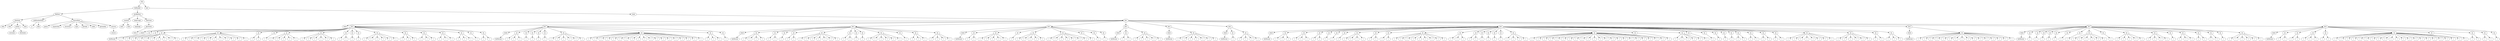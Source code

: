 digraph Tree {
	"t0" [label = "TEI"];
	"t1" [label = "teiHeader"];
	"t2" [label = "fileDesc"];
	"t3" [label = "titleStmt"];
	"t4" [label = "title"];
	"t5" [label = "title"];
	"t6" [label = "author"];
	"t7" [label = "surname"];
	"t8" [label = "forename"];
	"t9" [label = "date"];
	"t10" [label = "publicationStmt"];
	"t11" [label = "p"];
	"t12" [label = "idno"];
	"t13" [label = "sourceDesc"];
	"t14" [label = "genre"];
	"t15" [label = "inspiration"];
	"t16" [label = "structure"];
	"t17" [label = "type"];
	"t18" [label = "periode"];
	"t19" [label = "taille"];
	"t20" [label = "permalien"];
	"t21" [label = "sources"];
	"t22" [label = "source"];
	"t23" [label = "profileDesc"];
	"t24" [label = "creation"];
	"t25" [label = "date"];
	"t26" [label = "date"];
	"t27" [label = "langUsage"];
	"t28" [label = "language"];
	"t29" [label = "textClass"];
	"t30" [label = "keywords"];
	"t31" [label = "term"];
	"t32" [label = "text"];
	"t33" [label = "body"];
	"t34" [label = "div1"];
	"t35" [label = "head"];
	"t36" [label = "div2"];
	"t37" [label = "head"];
	"t38" [label = "listPerson"];
	"t39" [label = "sp"];
	"t40" [label = "l"];
	"t41" [label = "sp"];
	"t42" [label = "l"];
	"t43" [label = "sp"];
	"t44" [label = "l"];
	"t45" [label = "l"];
	"t46" [label = "l"];
	"t47" [label = "l"];
	"t48" [label = "l"];
	"t49" [label = "l"];
	"t50" [label = "l"];
	"t51" [label = "l"];
	"t52" [label = "sp"];
	"t53" [label = "l"];
	"t54" [label = "l"];
	"t55" [label = "l"];
	"t56" [label = "l"];
	"t57" [label = "l"];
	"t58" [label = "l"];
	"t59" [label = "l"];
	"t60" [label = "l"];
	"t61" [label = "l"];
	"t62" [label = "l"];
	"t63" [label = "l"];
	"t64" [label = "sp"];
	"t65" [label = "l"];
	"t66" [label = "l"];
	"t67" [label = "sp"];
	"t68" [label = "l"];
	"t69" [label = "sp"];
	"t70" [label = "l"];
	"t71" [label = "l"];
	"t72" [label = "l"];
	"t73" [label = "l"];
	"t74" [label = "l"];
	"t75" [label = "sp"];
	"t76" [label = "l"];
	"t77" [label = "l"];
	"t78" [label = "l"];
	"t79" [label = "l"];
	"t80" [label = "l"];
	"t81" [label = "l"];
	"t82" [label = "sp"];
	"t83" [label = "l"];
	"t84" [label = "l"];
	"t85" [label = "sp"];
	"t86" [label = "l"];
	"t87" [label = "sp"];
	"t88" [label = "l"];
	"t89" [label = "sp"];
	"t90" [label = "l"];
	"t91" [label = "l"];
	"t92" [label = "l"];
	"t93" [label = "l"];
	"t94" [label = "l"];
	"t95" [label = "l"];
	"t96" [label = "sp"];
	"t97" [label = "l"];
	"t98" [label = "l"];
	"t99" [label = "l"];
	"t100" [label = "sp"];
	"t101" [label = "l"];
	"t102" [label = "l"];
	"t103" [label = "l"];
	"t104" [label = "sp"];
	"t105" [label = "l"];
	"t106" [label = "l"];
	"t107" [label = "l"];
	"t108" [label = "sp"];
	"t109" [label = "l"];
	"t110" [label = "l"];
	"t111" [label = "l"];
	"t112" [label = "sp"];
	"t113" [label = "l"];
	"t114" [label = "sp"];
	"t115" [label = "l"];
	"t116" [label = "l"];
	"t117" [label = "div2"];
	"t118" [label = "head"];
	"t119" [label = "listPerson"];
	"t120" [label = "sp"];
	"t121" [label = "l"];
	"t122" [label = "l"];
	"t123" [label = "l"];
	"t124" [label = "sp"];
	"t125" [label = "l"];
	"t126" [label = "sp"];
	"t127" [label = "l"];
	"t128" [label = "sp"];
	"t129" [label = "l"];
	"t130" [label = "sp"];
	"t131" [label = "l"];
	"t132" [label = "sp"];
	"t133" [label = "l"];
	"t134" [label = "l"];
	"t135" [label = "l"];
	"t136" [label = "l"];
	"t137" [label = "l"];
	"t138" [label = "l"];
	"t139" [label = "sp"];
	"t140" [label = "l"];
	"t141" [label = "l"];
	"t142" [label = "l"];
	"t143" [label = "l"];
	"t144" [label = "l"];
	"t145" [label = "l"];
	"t146" [label = "l"];
	"t147" [label = "l"];
	"t148" [label = "l"];
	"t149" [label = "l"];
	"t150" [label = "l"];
	"t151" [label = "l"];
	"t152" [label = "l"];
	"t153" [label = "l"];
	"t154" [label = "l"];
	"t155" [label = "l"];
	"t156" [label = "l"];
	"t157" [label = "l"];
	"t158" [label = "l"];
	"t159" [label = "sp"];
	"t160" [label = "l"];
	"t161" [label = "l"];
	"t162" [label = "l"];
	"t163" [label = "sp"];
	"t164" [label = "l"];
	"t165" [label = "div2"];
	"t166" [label = "head"];
	"t167" [label = "listPerson"];
	"t168" [label = "sp"];
	"t169" [label = "l"];
	"t170" [label = "l"];
	"t171" [label = "l"];
	"t172" [label = "l"];
	"t173" [label = "sp"];
	"t174" [label = "l"];
	"t175" [label = "l"];
	"t176" [label = "sp"];
	"t177" [label = "l"];
	"t178" [label = "sp"];
	"t179" [label = "l"];
	"t180" [label = "l"];
	"t181" [label = "sp"];
	"t182" [label = "l"];
	"t183" [label = "l"];
	"t184" [label = "l"];
	"t185" [label = "l"];
	"t186" [label = "l"];
	"t187" [label = "l"];
	"t188" [label = "l"];
	"t189" [label = "sp"];
	"t190" [label = "l"];
	"t191" [label = "l"];
	"t192" [label = "sp"];
	"t193" [label = "l"];
	"t194" [label = "sp"];
	"t195" [label = "l"];
	"t196" [label = "sp"];
	"t197" [label = "l"];
	"t198" [label = "l"];
	"t199" [label = "l"];
	"t200" [label = "l"];
	"t201" [label = "l"];
	"t202" [label = "l"];
	"t203" [label = "sp"];
	"t204" [label = "l"];
	"t205" [label = "sp"];
	"t206" [label = "l"];
	"t207" [label = "l"];
	"t208" [label = "l"];
	"t209" [label = "sp"];
	"t210" [label = "l"];
	"t211" [label = "l"];
	"t212" [label = "l"];
	"t213" [label = "l"];
	"t214" [label = "div2"];
	"t215" [label = "head"];
	"t216" [label = "listPerson"];
	"t217" [label = "sp"];
	"t218" [label = "l"];
	"t219" [label = "l"];
	"t220" [label = "sp"];
	"t221" [label = "l"];
	"t222" [label = "l"];
	"t223" [label = "l"];
	"t224" [label = "l"];
	"t225" [label = "l"];
	"t226" [label = "sp"];
	"t227" [label = "l"];
	"t228" [label = "sp"];
	"t229" [label = "l"];
	"t230" [label = "l"];
	"t231" [label = "l"];
	"t232" [label = "l"];
	"t233" [label = "l"];
	"t234" [label = "sp"];
	"t235" [label = "l"];
	"t236" [label = "l"];
	"t237" [label = "l"];
	"t238" [label = "l"];
	"t239" [label = "l"];
	"t240" [label = "l"];
	"t241" [label = "l"];
	"t242" [label = "sp"];
	"t243" [label = "l"];
	"t244" [label = "sp"];
	"t245" [label = "l"];
	"t246" [label = "sp"];
	"t247" [label = "l"];
	"t248" [label = "div2"];
	"t249" [label = "head"];
	"t250" [label = "listPerson"];
	"t251" [label = "sp"];
	"t252" [label = "l"];
	"t253" [label = "l"];
	"t254" [label = "sp"];
	"t255" [label = "l"];
	"t256" [label = "l"];
	"t257" [label = "l"];
	"t258" [label = "l"];
	"t259" [label = "l"];
	"t260" [label = "div2"];
	"t261" [label = "head"];
	"t262" [label = "listPerson"];
	"t263" [label = "sp"];
	"t264" [label = "l"];
	"t265" [label = "l"];
	"t266" [label = "l"];
	"t267" [label = "l"];
	"t268" [label = "l"];
	"t269" [label = "l"];
	"t270" [label = "l"];
	"t271" [label = "div2"];
	"t272" [label = "head"];
	"t273" [label = "listPerson"];
	"t274" [label = "sp"];
	"t275" [label = "l"];
	"t276" [label = "sp"];
	"t277" [label = "l"];
	"t278" [label = "l"];
	"t279" [label = "l"];
	"t280" [label = "l"];
	"t281" [label = "div2"];
	"t282" [label = "head"];
	"t283" [label = "listPerson"];
	"t284" [label = "sp"];
	"t285" [label = "l"];
	"t286" [label = "l"];
	"t287" [label = "l"];
	"t288" [label = "sp"];
	"t289" [label = "l"];
	"t290" [label = "l"];
	"t291" [label = "l"];
	"t292" [label = "sp"];
	"t293" [label = "l"];
	"t294" [label = "l"];
	"t295" [label = "sp"];
	"t296" [label = "l"];
	"t297" [label = "sp"];
	"t298" [label = "l"];
	"t299" [label = "sp"];
	"t300" [label = "l"];
	"t301" [label = "sp"];
	"t302" [label = "l"];
	"t303" [label = "l"];
	"t304" [label = "l"];
	"t305" [label = "l"];
	"t306" [label = "sp"];
	"t307" [label = "l"];
	"t308" [label = "l"];
	"t309" [label = "sp"];
	"t310" [label = "l"];
	"t311" [label = "l"];
	"t312" [label = "sp"];
	"t313" [label = "l"];
	"t314" [label = "l"];
	"t315" [label = "l"];
	"t316" [label = "l"];
	"t317" [label = "l"];
	"t318" [label = "l"];
	"t319" [label = "l"];
	"t320" [label = "l"];
	"t321" [label = "l"];
	"t322" [label = "sp"];
	"t323" [label = "l"];
	"t324" [label = "l"];
	"t325" [label = "l"];
	"t326" [label = "sp"];
	"t327" [label = "l"];
	"t328" [label = "l"];
	"t329" [label = "sp"];
	"t330" [label = "l"];
	"t331" [label = "sp"];
	"t332" [label = "l"];
	"t333" [label = "sp"];
	"t334" [label = "l"];
	"t335" [label = "sp"];
	"t336" [label = "l"];
	"t337" [label = "sp"];
	"t338" [label = "l"];
	"t339" [label = "l"];
	"t340" [label = "l"];
	"t341" [label = "l"];
	"t342" [label = "sp"];
	"t343" [label = "l"];
	"t344" [label = "l"];
	"t345" [label = "l"];
	"t346" [label = "l"];
	"t347" [label = "l"];
	"t348" [label = "l"];
	"t349" [label = "l"];
	"t350" [label = "l"];
	"t351" [label = "l"];
	"t352" [label = "l"];
	"t353" [label = "l"];
	"t354" [label = "l"];
	"t355" [label = "l"];
	"t356" [label = "l"];
	"t357" [label = "l"];
	"t358" [label = "l"];
	"t359" [label = "l"];
	"t360" [label = "l"];
	"t361" [label = "l"];
	"t362" [label = "l"];
	"t363" [label = "l"];
	"t364" [label = "l"];
	"t365" [label = "sp"];
	"t366" [label = "l"];
	"t367" [label = "sp"];
	"t368" [label = "l"];
	"t369" [label = "l"];
	"t370" [label = "l"];
	"t371" [label = "l"];
	"t372" [label = "l"];
	"t373" [label = "sp"];
	"t374" [label = "l"];
	"t375" [label = "sp"];
	"t376" [label = "l"];
	"t377" [label = "sp"];
	"t378" [label = "l"];
	"t379" [label = "sp"];
	"t380" [label = "l"];
	"t381" [label = "sp"];
	"t382" [label = "l"];
	"t383" [label = "sp"];
	"t384" [label = "l"];
	"t385" [label = "l"];
	"t386" [label = "sp"];
	"t387" [label = "l"];
	"t388" [label = "l"];
	"t389" [label = "sp"];
	"t390" [label = "l"];
	"t391" [label = "l"];
	"t392" [label = "sp"];
	"t393" [label = "l"];
	"t394" [label = "l"];
	"t395" [label = "sp"];
	"t396" [label = "l"];
	"t397" [label = "l"];
	"t398" [label = "l"];
	"t399" [label = "l"];
	"t400" [label = "l"];
	"t401" [label = "l"];
	"t402" [label = "l"];
	"t403" [label = "l"];
	"t404" [label = "sp"];
	"t405" [label = "l"];
	"t406" [label = "l"];
	"t407" [label = "l"];
	"t408" [label = "l"];
	"t409" [label = "l"];
	"t410" [label = "l"];
	"t411" [label = "sp"];
	"t412" [label = "l"];
	"t413" [label = "l"];
	"t414" [label = "sp"];
	"t415" [label = "l"];
	"t416" [label = "l"];
	"t417" [label = "l"];
	"t418" [label = "div2"];
	"t419" [label = "head"];
	"t420" [label = "listPerson"];
	"t421" [label = "sp"];
	"t422" [label = "l"];
	"t423" [label = "l"];
	"t424" [label = "l"];
	"t425" [label = "l"];
	"t426" [label = "l"];
	"t427" [label = "l"];
	"t428" [label = "l"];
	"t429" [label = "l"];
	"t430" [label = "l"];
	"t431" [label = "l"];
	"t432" [label = "l"];
	"t433" [label = "l"];
	"t434" [label = "l"];
	"t435" [label = "l"];
	"t436" [label = "l"];
	"t437" [label = "l"];
	"t438" [label = "div2"];
	"t439" [label = "head"];
	"t440" [label = "listPerson"];
	"t441" [label = "sp"];
	"t442" [label = "l"];
	"t443" [label = "sp"];
	"t444" [label = "l"];
	"t445" [label = "sp"];
	"t446" [label = "l"];
	"t447" [label = "sp"];
	"t448" [label = "l"];
	"t449" [label = "sp"];
	"t450" [label = "l"];
	"t451" [label = "sp"];
	"t452" [label = "l"];
	"t453" [label = "sp"];
	"t454" [label = "l"];
	"t455" [label = "sp"];
	"t456" [label = "l"];
	"t457" [label = "l"];
	"t458" [label = "l"];
	"t459" [label = "l"];
	"t460" [label = "l"];
	"t461" [label = "l"];
	"t462" [label = "sp"];
	"t463" [label = "l"];
	"t464" [label = "sp"];
	"t465" [label = "l"];
	"t466" [label = "l"];
	"t467" [label = "l"];
	"t468" [label = "l"];
	"t469" [label = "l"];
	"t470" [label = "sp"];
	"t471" [label = "l"];
	"t472" [label = "l"];
	"t473" [label = "l"];
	"t474" [label = "l"];
	"t475" [label = "sp"];
	"t476" [label = "l"];
	"t477" [label = "sp"];
	"t478" [label = "l"];
	"t479" [label = "l"];
	"t480" [label = "l"];
	"t481" [label = "sp"];
	"t482" [label = "l"];
	"t483" [label = "l"];
	"t484" [label = "sp"];
	"t485" [label = "l"];
	"t486" [label = "l"];
	"t487" [label = "sp"];
	"t488" [label = "l"];
	"t489" [label = "sp"];
	"t490" [label = "l"];
	"t491" [label = "l"];
	"t492" [label = "l"];
	"t493" [label = "l"];
	"t494" [label = "l"];
	"t495" [label = "l"];
	"t496" [label = "div2"];
	"t497" [label = "head"];
	"t498" [label = "listPerson"];
	"t499" [label = "sp"];
	"t500" [label = "l"];
	"t501" [label = "l"];
	"t502" [label = "sp"];
	"t503" [label = "l"];
	"t504" [label = "l"];
	"t505" [label = "sp"];
	"t506" [label = "l"];
	"t507" [label = "l"];
	"t508" [label = "l"];
	"t509" [label = "sp"];
	"t510" [label = "l"];
	"t511" [label = "l"];
	"t512" [label = "sp"];
	"t513" [label = "l"];
	"t514" [label = "l"];
	"t515" [label = "l"];
	"t516" [label = "l"];
	"t517" [label = "l"];
	"t518" [label = "l"];
	"t519" [label = "l"];
	"t520" [label = "l"];
	"t521" [label = "l"];
	"t522" [label = "l"];
	"t523" [label = "l"];
	"t524" [label = "l"];
	"t525" [label = "l"];
	"t526" [label = "l"];
	"t527" [label = "l"];
	"t528" [label = "l"];
	"t529" [label = "l"];
	"t530" [label = "l"];
	"t531" [label = "l"];
	"t532" [label = "l"];
	"t533" [label = "l"];
	"t534" [label = "sp"];
	"t535" [label = "l"];
	"t536" [label = "sp"];
	"t537" [label = "l"];
	"t538" [label = "l"];
	"t539" [label = "sp"];
	"t540" [label = "l"];
	"t541" [label = "l"];
	"t542" [label = "sp"];
	"t543" [label = "l"];
	"t0" -> "t1";
	"t1" -> "t2";
	"t2" -> "t3";
	"t3" -> "t4";
	"t3" -> "t5";
	"t3" -> "t6";
	"t6" -> "t7";
	"t6" -> "t8";
	"t3" -> "t9";
	"t2" -> "t10";
	"t10" -> "t11";
	"t10" -> "t12";
	"t2" -> "t13";
	"t13" -> "t14";
	"t13" -> "t15";
	"t13" -> "t16";
	"t13" -> "t17";
	"t13" -> "t18";
	"t13" -> "t19";
	"t13" -> "t20";
	"t13" -> "t21";
	"t21" -> "t22";
	"t1" -> "t23";
	"t23" -> "t24";
	"t24" -> "t25";
	"t24" -> "t26";
	"t23" -> "t27";
	"t27" -> "t28";
	"t23" -> "t29";
	"t29" -> "t30";
	"t30" -> "t31";
	"t0" -> "t32";
	"t32" -> "t33";
	"t33" -> "t34";
	"t34" -> "t35";
	"t34" -> "t36";
	"t36" -> "t37";
	"t37" -> "t38";
	"t36" -> "t39";
	"t39" -> "t40";
	"t36" -> "t41";
	"t41" -> "t42";
	"t36" -> "t43";
	"t43" -> "t44";
	"t43" -> "t45";
	"t43" -> "t46";
	"t43" -> "t47";
	"t43" -> "t48";
	"t43" -> "t49";
	"t43" -> "t50";
	"t43" -> "t51";
	"t36" -> "t52";
	"t52" -> "t53";
	"t52" -> "t54";
	"t52" -> "t55";
	"t52" -> "t56";
	"t52" -> "t57";
	"t52" -> "t58";
	"t52" -> "t59";
	"t52" -> "t60";
	"t52" -> "t61";
	"t52" -> "t62";
	"t52" -> "t63";
	"t36" -> "t64";
	"t64" -> "t65";
	"t64" -> "t66";
	"t36" -> "t67";
	"t67" -> "t68";
	"t36" -> "t69";
	"t69" -> "t70";
	"t69" -> "t71";
	"t69" -> "t72";
	"t69" -> "t73";
	"t69" -> "t74";
	"t36" -> "t75";
	"t75" -> "t76";
	"t75" -> "t77";
	"t75" -> "t78";
	"t75" -> "t79";
	"t75" -> "t80";
	"t75" -> "t81";
	"t36" -> "t82";
	"t82" -> "t83";
	"t82" -> "t84";
	"t36" -> "t85";
	"t85" -> "t86";
	"t36" -> "t87";
	"t87" -> "t88";
	"t36" -> "t89";
	"t89" -> "t90";
	"t89" -> "t91";
	"t89" -> "t92";
	"t89" -> "t93";
	"t89" -> "t94";
	"t89" -> "t95";
	"t36" -> "t96";
	"t96" -> "t97";
	"t96" -> "t98";
	"t96" -> "t99";
	"t36" -> "t100";
	"t100" -> "t101";
	"t100" -> "t102";
	"t100" -> "t103";
	"t36" -> "t104";
	"t104" -> "t105";
	"t104" -> "t106";
	"t104" -> "t107";
	"t36" -> "t108";
	"t108" -> "t109";
	"t108" -> "t110";
	"t108" -> "t111";
	"t36" -> "t112";
	"t112" -> "t113";
	"t36" -> "t114";
	"t114" -> "t115";
	"t114" -> "t116";
	"t34" -> "t117";
	"t117" -> "t118";
	"t118" -> "t119";
	"t117" -> "t120";
	"t120" -> "t121";
	"t120" -> "t122";
	"t120" -> "t123";
	"t117" -> "t124";
	"t124" -> "t125";
	"t117" -> "t126";
	"t126" -> "t127";
	"t117" -> "t128";
	"t128" -> "t129";
	"t117" -> "t130";
	"t130" -> "t131";
	"t117" -> "t132";
	"t132" -> "t133";
	"t132" -> "t134";
	"t132" -> "t135";
	"t132" -> "t136";
	"t132" -> "t137";
	"t132" -> "t138";
	"t117" -> "t139";
	"t139" -> "t140";
	"t139" -> "t141";
	"t139" -> "t142";
	"t139" -> "t143";
	"t139" -> "t144";
	"t139" -> "t145";
	"t139" -> "t146";
	"t139" -> "t147";
	"t139" -> "t148";
	"t139" -> "t149";
	"t139" -> "t150";
	"t139" -> "t151";
	"t139" -> "t152";
	"t139" -> "t153";
	"t139" -> "t154";
	"t139" -> "t155";
	"t139" -> "t156";
	"t139" -> "t157";
	"t139" -> "t158";
	"t117" -> "t159";
	"t159" -> "t160";
	"t159" -> "t161";
	"t159" -> "t162";
	"t117" -> "t163";
	"t163" -> "t164";
	"t34" -> "t165";
	"t165" -> "t166";
	"t166" -> "t167";
	"t165" -> "t168";
	"t168" -> "t169";
	"t168" -> "t170";
	"t168" -> "t171";
	"t168" -> "t172";
	"t165" -> "t173";
	"t173" -> "t174";
	"t173" -> "t175";
	"t165" -> "t176";
	"t176" -> "t177";
	"t165" -> "t178";
	"t178" -> "t179";
	"t178" -> "t180";
	"t165" -> "t181";
	"t181" -> "t182";
	"t181" -> "t183";
	"t181" -> "t184";
	"t181" -> "t185";
	"t181" -> "t186";
	"t181" -> "t187";
	"t181" -> "t188";
	"t165" -> "t189";
	"t189" -> "t190";
	"t189" -> "t191";
	"t165" -> "t192";
	"t192" -> "t193";
	"t165" -> "t194";
	"t194" -> "t195";
	"t165" -> "t196";
	"t196" -> "t197";
	"t196" -> "t198";
	"t196" -> "t199";
	"t196" -> "t200";
	"t196" -> "t201";
	"t196" -> "t202";
	"t165" -> "t203";
	"t203" -> "t204";
	"t165" -> "t205";
	"t205" -> "t206";
	"t205" -> "t207";
	"t205" -> "t208";
	"t165" -> "t209";
	"t209" -> "t210";
	"t209" -> "t211";
	"t209" -> "t212";
	"t209" -> "t213";
	"t34" -> "t214";
	"t214" -> "t215";
	"t215" -> "t216";
	"t214" -> "t217";
	"t217" -> "t218";
	"t217" -> "t219";
	"t214" -> "t220";
	"t220" -> "t221";
	"t220" -> "t222";
	"t220" -> "t223";
	"t220" -> "t224";
	"t220" -> "t225";
	"t214" -> "t226";
	"t226" -> "t227";
	"t214" -> "t228";
	"t228" -> "t229";
	"t228" -> "t230";
	"t228" -> "t231";
	"t228" -> "t232";
	"t228" -> "t233";
	"t214" -> "t234";
	"t234" -> "t235";
	"t234" -> "t236";
	"t234" -> "t237";
	"t234" -> "t238";
	"t234" -> "t239";
	"t234" -> "t240";
	"t234" -> "t241";
	"t214" -> "t242";
	"t242" -> "t243";
	"t214" -> "t244";
	"t244" -> "t245";
	"t214" -> "t246";
	"t246" -> "t247";
	"t34" -> "t248";
	"t248" -> "t249";
	"t249" -> "t250";
	"t248" -> "t251";
	"t251" -> "t252";
	"t251" -> "t253";
	"t248" -> "t254";
	"t254" -> "t255";
	"t254" -> "t256";
	"t254" -> "t257";
	"t254" -> "t258";
	"t254" -> "t259";
	"t34" -> "t260";
	"t260" -> "t261";
	"t261" -> "t262";
	"t260" -> "t263";
	"t263" -> "t264";
	"t263" -> "t265";
	"t263" -> "t266";
	"t263" -> "t267";
	"t263" -> "t268";
	"t263" -> "t269";
	"t263" -> "t270";
	"t34" -> "t271";
	"t271" -> "t272";
	"t272" -> "t273";
	"t271" -> "t274";
	"t274" -> "t275";
	"t271" -> "t276";
	"t276" -> "t277";
	"t276" -> "t278";
	"t276" -> "t279";
	"t276" -> "t280";
	"t34" -> "t281";
	"t281" -> "t282";
	"t282" -> "t283";
	"t281" -> "t284";
	"t284" -> "t285";
	"t284" -> "t286";
	"t284" -> "t287";
	"t281" -> "t288";
	"t288" -> "t289";
	"t288" -> "t290";
	"t288" -> "t291";
	"t281" -> "t292";
	"t292" -> "t293";
	"t292" -> "t294";
	"t281" -> "t295";
	"t295" -> "t296";
	"t281" -> "t297";
	"t297" -> "t298";
	"t281" -> "t299";
	"t299" -> "t300";
	"t281" -> "t301";
	"t301" -> "t302";
	"t301" -> "t303";
	"t301" -> "t304";
	"t301" -> "t305";
	"t281" -> "t306";
	"t306" -> "t307";
	"t306" -> "t308";
	"t281" -> "t309";
	"t309" -> "t310";
	"t309" -> "t311";
	"t281" -> "t312";
	"t312" -> "t313";
	"t312" -> "t314";
	"t312" -> "t315";
	"t312" -> "t316";
	"t312" -> "t317";
	"t312" -> "t318";
	"t312" -> "t319";
	"t312" -> "t320";
	"t312" -> "t321";
	"t281" -> "t322";
	"t322" -> "t323";
	"t322" -> "t324";
	"t322" -> "t325";
	"t281" -> "t326";
	"t326" -> "t327";
	"t326" -> "t328";
	"t281" -> "t329";
	"t329" -> "t330";
	"t281" -> "t331";
	"t331" -> "t332";
	"t281" -> "t333";
	"t333" -> "t334";
	"t281" -> "t335";
	"t335" -> "t336";
	"t281" -> "t337";
	"t337" -> "t338";
	"t337" -> "t339";
	"t337" -> "t340";
	"t337" -> "t341";
	"t281" -> "t342";
	"t342" -> "t343";
	"t342" -> "t344";
	"t342" -> "t345";
	"t342" -> "t346";
	"t342" -> "t347";
	"t342" -> "t348";
	"t342" -> "t349";
	"t342" -> "t350";
	"t342" -> "t351";
	"t342" -> "t352";
	"t342" -> "t353";
	"t342" -> "t354";
	"t342" -> "t355";
	"t342" -> "t356";
	"t342" -> "t357";
	"t342" -> "t358";
	"t342" -> "t359";
	"t342" -> "t360";
	"t342" -> "t361";
	"t342" -> "t362";
	"t342" -> "t363";
	"t342" -> "t364";
	"t281" -> "t365";
	"t365" -> "t366";
	"t281" -> "t367";
	"t367" -> "t368";
	"t367" -> "t369";
	"t367" -> "t370";
	"t367" -> "t371";
	"t367" -> "t372";
	"t281" -> "t373";
	"t373" -> "t374";
	"t281" -> "t375";
	"t375" -> "t376";
	"t281" -> "t377";
	"t377" -> "t378";
	"t281" -> "t379";
	"t379" -> "t380";
	"t281" -> "t381";
	"t381" -> "t382";
	"t281" -> "t383";
	"t383" -> "t384";
	"t383" -> "t385";
	"t281" -> "t386";
	"t386" -> "t387";
	"t386" -> "t388";
	"t281" -> "t389";
	"t389" -> "t390";
	"t389" -> "t391";
	"t281" -> "t392";
	"t392" -> "t393";
	"t392" -> "t394";
	"t281" -> "t395";
	"t395" -> "t396";
	"t395" -> "t397";
	"t395" -> "t398";
	"t395" -> "t399";
	"t395" -> "t400";
	"t395" -> "t401";
	"t395" -> "t402";
	"t395" -> "t403";
	"t281" -> "t404";
	"t404" -> "t405";
	"t404" -> "t406";
	"t404" -> "t407";
	"t404" -> "t408";
	"t404" -> "t409";
	"t404" -> "t410";
	"t281" -> "t411";
	"t411" -> "t412";
	"t411" -> "t413";
	"t281" -> "t414";
	"t414" -> "t415";
	"t414" -> "t416";
	"t414" -> "t417";
	"t34" -> "t418";
	"t418" -> "t419";
	"t419" -> "t420";
	"t418" -> "t421";
	"t421" -> "t422";
	"t421" -> "t423";
	"t421" -> "t424";
	"t421" -> "t425";
	"t421" -> "t426";
	"t421" -> "t427";
	"t421" -> "t428";
	"t421" -> "t429";
	"t421" -> "t430";
	"t421" -> "t431";
	"t421" -> "t432";
	"t421" -> "t433";
	"t421" -> "t434";
	"t421" -> "t435";
	"t421" -> "t436";
	"t421" -> "t437";
	"t34" -> "t438";
	"t438" -> "t439";
	"t439" -> "t440";
	"t438" -> "t441";
	"t441" -> "t442";
	"t438" -> "t443";
	"t443" -> "t444";
	"t438" -> "t445";
	"t445" -> "t446";
	"t438" -> "t447";
	"t447" -> "t448";
	"t438" -> "t449";
	"t449" -> "t450";
	"t438" -> "t451";
	"t451" -> "t452";
	"t438" -> "t453";
	"t453" -> "t454";
	"t438" -> "t455";
	"t455" -> "t456";
	"t455" -> "t457";
	"t455" -> "t458";
	"t455" -> "t459";
	"t455" -> "t460";
	"t455" -> "t461";
	"t438" -> "t462";
	"t462" -> "t463";
	"t438" -> "t464";
	"t464" -> "t465";
	"t464" -> "t466";
	"t464" -> "t467";
	"t464" -> "t468";
	"t464" -> "t469";
	"t438" -> "t470";
	"t470" -> "t471";
	"t470" -> "t472";
	"t470" -> "t473";
	"t470" -> "t474";
	"t438" -> "t475";
	"t475" -> "t476";
	"t438" -> "t477";
	"t477" -> "t478";
	"t477" -> "t479";
	"t477" -> "t480";
	"t438" -> "t481";
	"t481" -> "t482";
	"t481" -> "t483";
	"t438" -> "t484";
	"t484" -> "t485";
	"t484" -> "t486";
	"t438" -> "t487";
	"t487" -> "t488";
	"t438" -> "t489";
	"t489" -> "t490";
	"t489" -> "t491";
	"t489" -> "t492";
	"t489" -> "t493";
	"t489" -> "t494";
	"t489" -> "t495";
	"t34" -> "t496";
	"t496" -> "t497";
	"t497" -> "t498";
	"t496" -> "t499";
	"t499" -> "t500";
	"t499" -> "t501";
	"t496" -> "t502";
	"t502" -> "t503";
	"t502" -> "t504";
	"t496" -> "t505";
	"t505" -> "t506";
	"t505" -> "t507";
	"t505" -> "t508";
	"t496" -> "t509";
	"t509" -> "t510";
	"t509" -> "t511";
	"t496" -> "t512";
	"t512" -> "t513";
	"t512" -> "t514";
	"t512" -> "t515";
	"t512" -> "t516";
	"t512" -> "t517";
	"t512" -> "t518";
	"t512" -> "t519";
	"t512" -> "t520";
	"t512" -> "t521";
	"t512" -> "t522";
	"t512" -> "t523";
	"t512" -> "t524";
	"t512" -> "t525";
	"t512" -> "t526";
	"t512" -> "t527";
	"t512" -> "t528";
	"t512" -> "t529";
	"t512" -> "t530";
	"t512" -> "t531";
	"t512" -> "t532";
	"t512" -> "t533";
	"t496" -> "t534";
	"t534" -> "t535";
	"t496" -> "t536";
	"t536" -> "t537";
	"t536" -> "t538";
	"t496" -> "t539";
	"t539" -> "t540";
	"t539" -> "t541";
	"t496" -> "t542";
	"t542" -> "t543";
}
